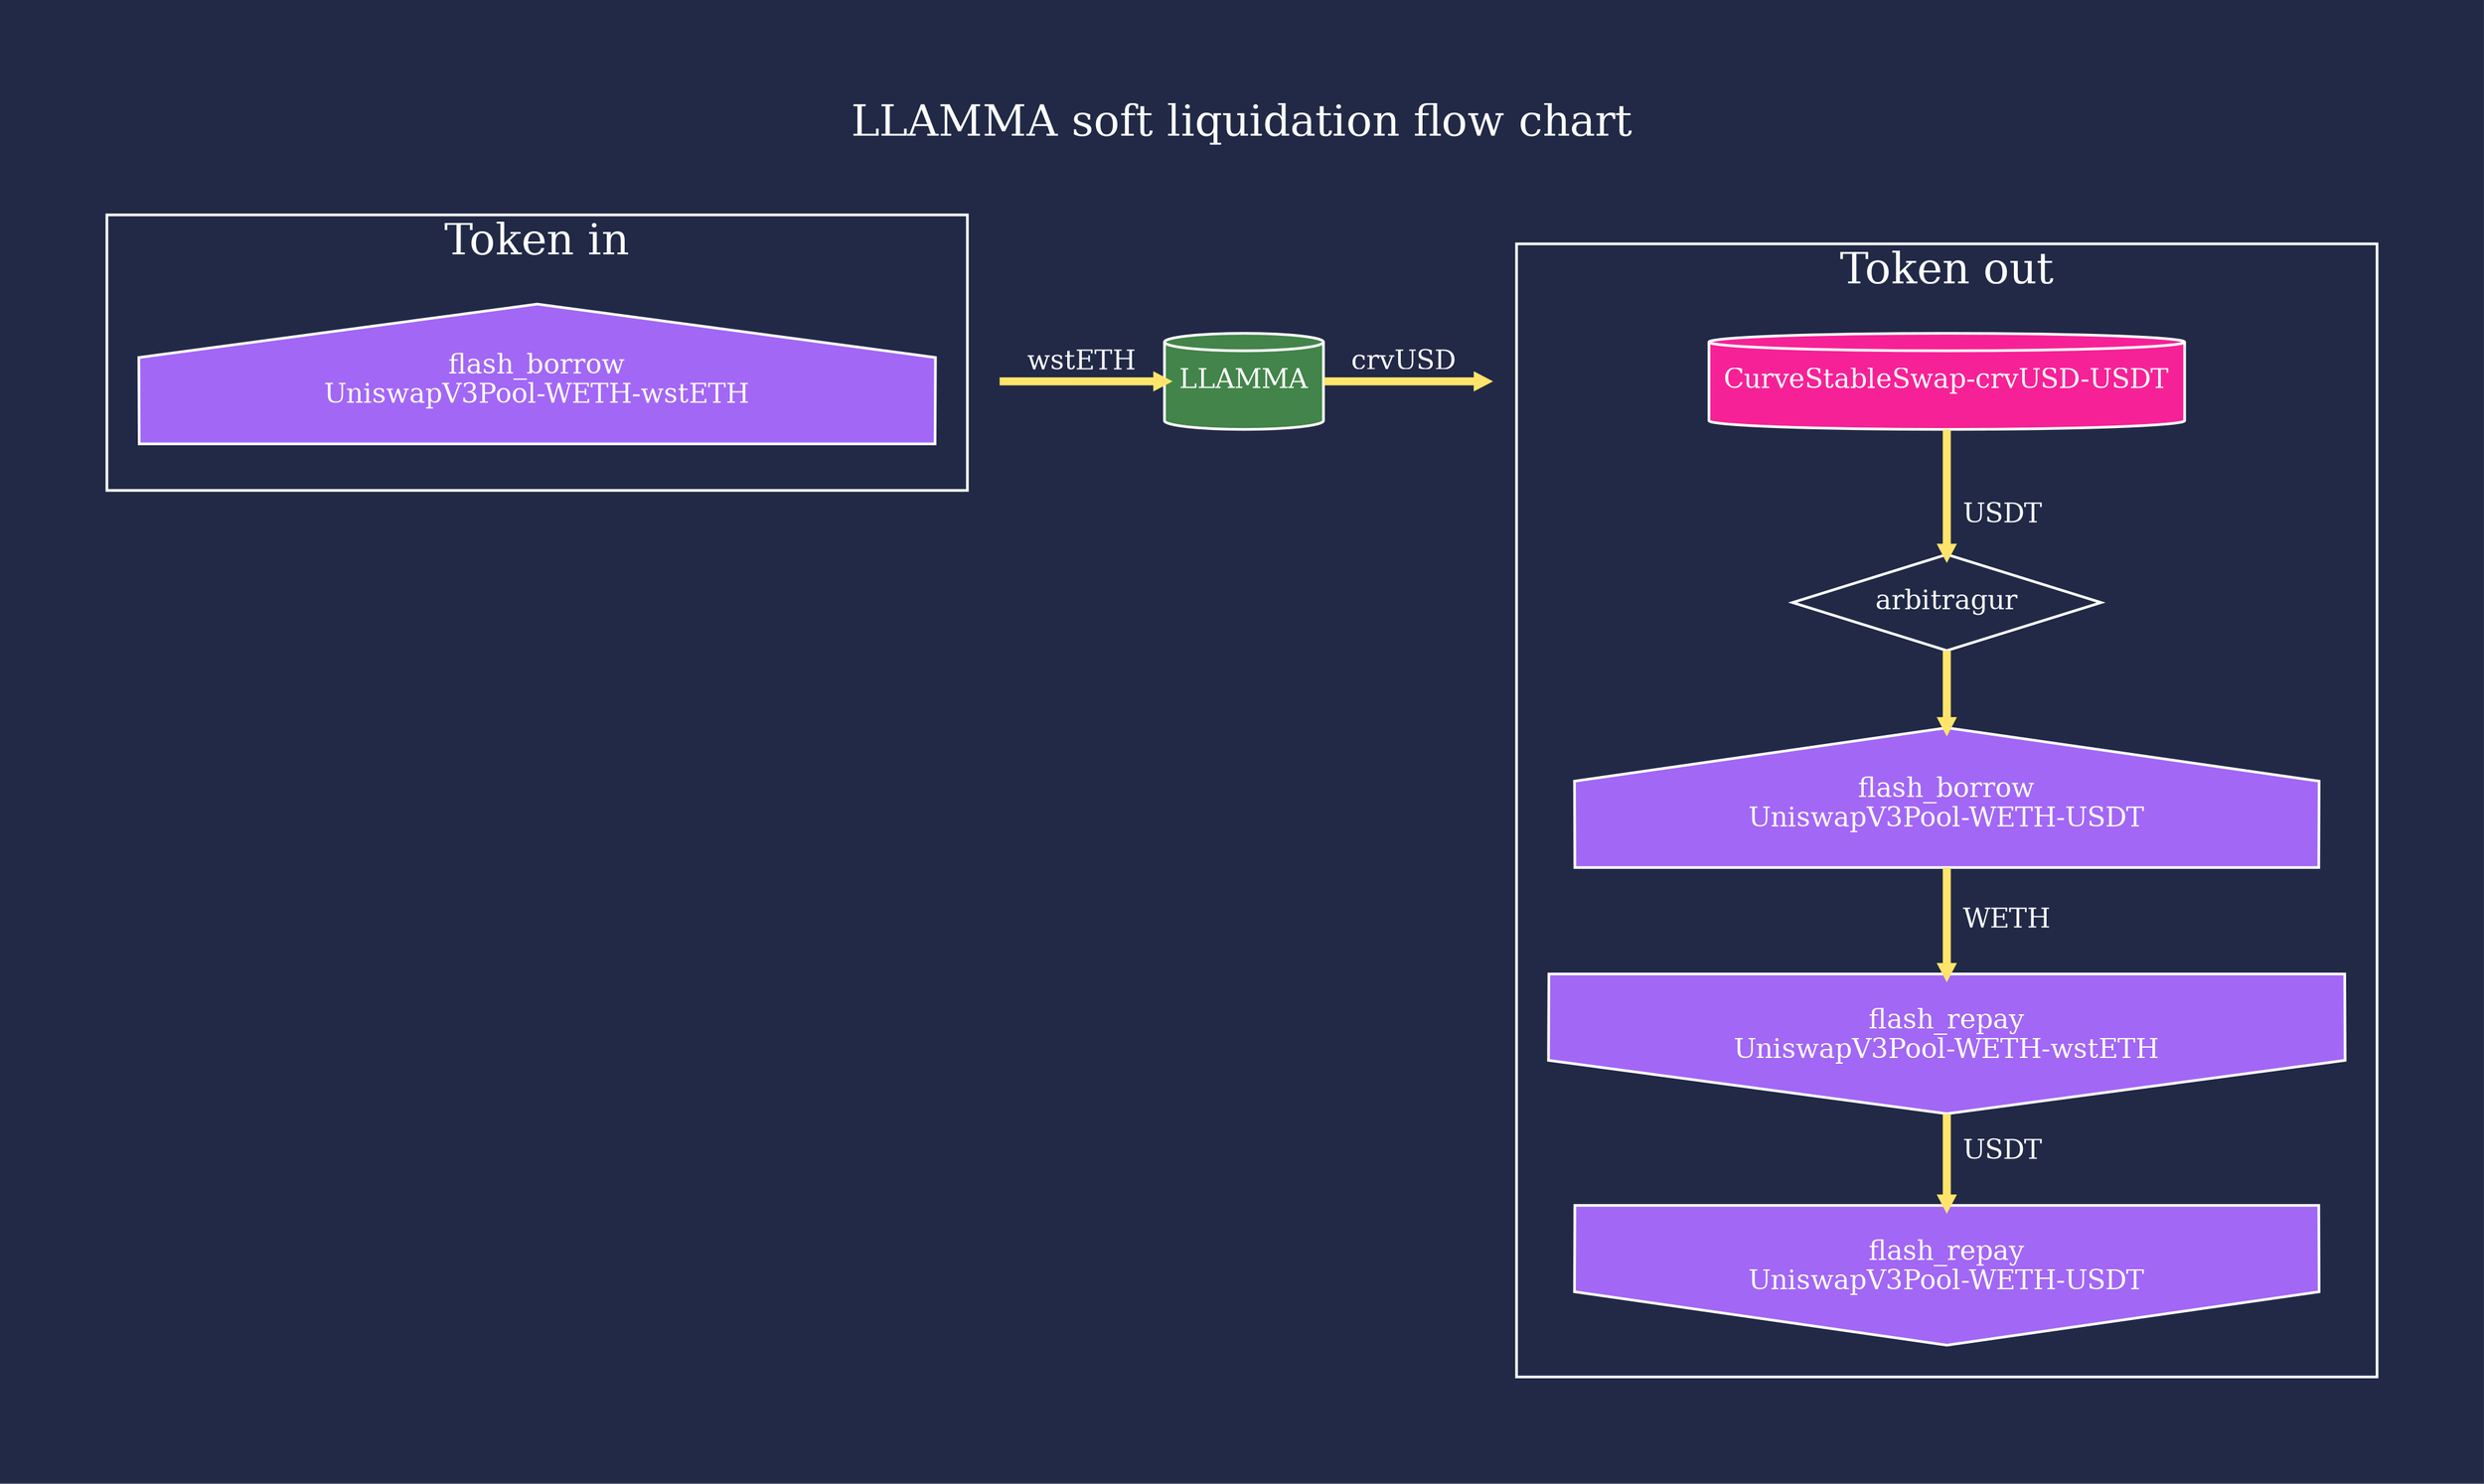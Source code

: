 strict digraph root {
	graph [bb="0,0,497.5,82.75",
		bgcolor="#212946",
		cluster=true,
		compound=true,
		fontcolor=white,
		fontsize=32,
		label="LLAMMA soft liquidation flow chart

",
		labelloc=t,
		layout=dot,
		lheight=1.04,
		lp="248.75,41.375",
		lwidth=6.69,
		pad=1,
		rankdir=TB
	];
	node [color="#fefeff",
		fillcolor=transparent,
		fixedsize=False,
		fontcolor=white,
		fontsize=20,
		height=1,
		label="\N",
		margin=0.15,
		pad=10,
		penwidth=2,
		shape=ellipse,
		style="filled,setlinewidth(3)",
		width=1.5
	];
	edge [arrowsize=0.5,
		color="#ffe46b",
		fontcolor="#fefeff",
		fontsize=20,
		minlen=1.5,
		penwidth=6,
		style="filled,setlinewidth(3)",
		weight=10
	];
subgraph "Token in" {
	graph [bb="0,0,497.5,82.75",
		bgcolor="#212946",
		cluster=true,
		color="#fefeff",
		compound=true,
		fillcolor=transparent,
		fontcolor=white,
		fontsize=32,
		label="Token in",
		labelloc=t,
		layout=dot,
		lheight=1.04,
		lp="248.75,41.375",
		lwidth=6.69,
		margin=24,
		pad=1,
		penwidth=2,
		rankdir=TB
	];
	node [color="#fefeff",
		fillcolor=transparent,
		fixedsize=False,
		fontcolor=white,
		fontsize=20,
		height=1,
		label="\N",
		margin=0.15,
		pad=10,
		penwidth=2,
		shape=ellipse,
		style="filled,setlinewidth(3)",
		width=1.5
	];
	edge [arrowsize=0.5,
		color="#ffe46b",
		fontcolor="#fefeff",
		fontsize=20,
		minlen=1.5,
		penwidth=6,
		style="filled,setlinewidth(3)",
		weight=10
	];
	"0_flash_borrow:UniswapV3Pool-WETH-wstETH:fee_100:0"	[fillcolor="#A267F5",
		label="flash_borrow\nUniswapV3Pool-WETH-wstETH",
		shape=house];
}

subgraph "Soft-Liquidation" {
	graph [bb="0,0,497.5,82.75",
		bgcolor="#212946",
		cluster=false,
		color="#fefeff",
		compound=true,
		fillcolor=transparent,
		fontcolor=white,
		fontsize=32,
		label="Soft-Liquidation",
		labelloc=t,
		layout=dot,
		lheight=1.04,
		lp="248.75,41.375",
		lwidth=6.69,
		margin=24,
		pad=1,
		penwidth=2,
		rank=same,
		rankdir=TB
	];
	node [color="#fefeff",
		fillcolor=transparent,
		fixedsize=False,
		fontcolor=white,
		fontsize=20,
		height=1,
		label="\N",
		margin=0.15,
		pad=10,
		penwidth=2,
		shape=ellipse,
		style="filled,setlinewidth(3)",
		width=1.5
	];
	edge [arrowsize=0.5,
		color="#ffe46b",
		fontcolor="#fefeff",
		fontsize=20,
		minlen=1.5,
		penwidth=6,
		style="filled,setlinewidth(3)",
		weight=10
	];
	"1_LLAMMA:1"	[fillcolor="#428449",
		label=LLAMMA,
		shape=cylinder];
	llamma_right_arrow	[fixedsize=true,
		height=0,
		shape=point,
		style=invis];
	"1_LLAMMA:1" -> llamma_right_arrow	[label="  crvUSD  "];
	llamma_left_arrow	[fixedsize=true,
		height=0,
		shape=point,
		style=invis];
	llamma_left_arrow -> "1_LLAMMA:1"	[label="  wstETH  "];
}

subgraph "Token out" {
	graph [bb="0,0,497.5,82.75",
		bgcolor="#212946",
		cluster=true,
		color="#fefeff",
		compound=true,
		fillcolor=transparent,
		fontcolor=white,
		fontsize=32,
		label="Token out",
		labelloc=t,
		layout=dot,
		lheight=1.04,
		lp="248.75,41.375",
		lwidth=6.69,
		margin=24,
		pad=1,
		penwidth=2,
		rankdir=TB
	];
	node [color="#fefeff",
		fillcolor=transparent,
		fixedsize=False,
		fontcolor=white,
		fontsize=20,
		height=1,
		label="\N",
		margin=0.15,
		pad=10,
		penwidth=2,
		shape=ellipse,
		style="filled,setlinewidth(3)",
		width=1.5
	];
	edge [arrowsize=0.5,
		color="#ffe46b",
		fontcolor="#fefeff",
		fontsize=20,
		minlen=1.5,
		penwidth=6,
		style="filled,setlinewidth(3)",
		weight=10
	];
	"3_CurveSwap:1"	[fillcolor="#f62196",
		label="CurveStableSwap-crvUSD-USDT",
		shape=cylinder];
	"4_arbitragur"	[label=arbitragur,
		shape=diamond];
	"3_CurveSwap:1" -> "4_arbitragur"	[label="  USDT  "];
	"5_flash_borrow:UniswapV3Pool-WETH-USDT:fee_500:1"	[fillcolor="#A267F5",
		label="flash_borrow\nUniswapV3Pool-WETH-USDT",
		shape=house];
	"4_arbitragur" -> "5_flash_borrow:UniswapV3Pool-WETH-USDT:fee_500:1"	[label="    "];
	"6_flash_repay:UniswapV3Pool-WETH-wstETH:fee_100:0"	[fillcolor="#A267F5",
		label="flash_repay\nUniswapV3Pool-WETH-wstETH",
		shape=invhouse];
	"5_flash_borrow:UniswapV3Pool-WETH-USDT:fee_500:1" -> "6_flash_repay:UniswapV3Pool-WETH-wstETH:fee_100:0"	[label="  WETH  "];
	"7_flash_repay:UniswapV3Pool-WETH-USDT:fee_500:1"	[fillcolor="#A267F5",
		label="flash_repay\nUniswapV3Pool-WETH-USDT",
		shape=invhouse];
	"6_flash_repay:UniswapV3Pool-WETH-wstETH:fee_100:0" -> "7_flash_repay:UniswapV3Pool-WETH-USDT:fee_500:1"	[label="  USDT  "];
}
}
